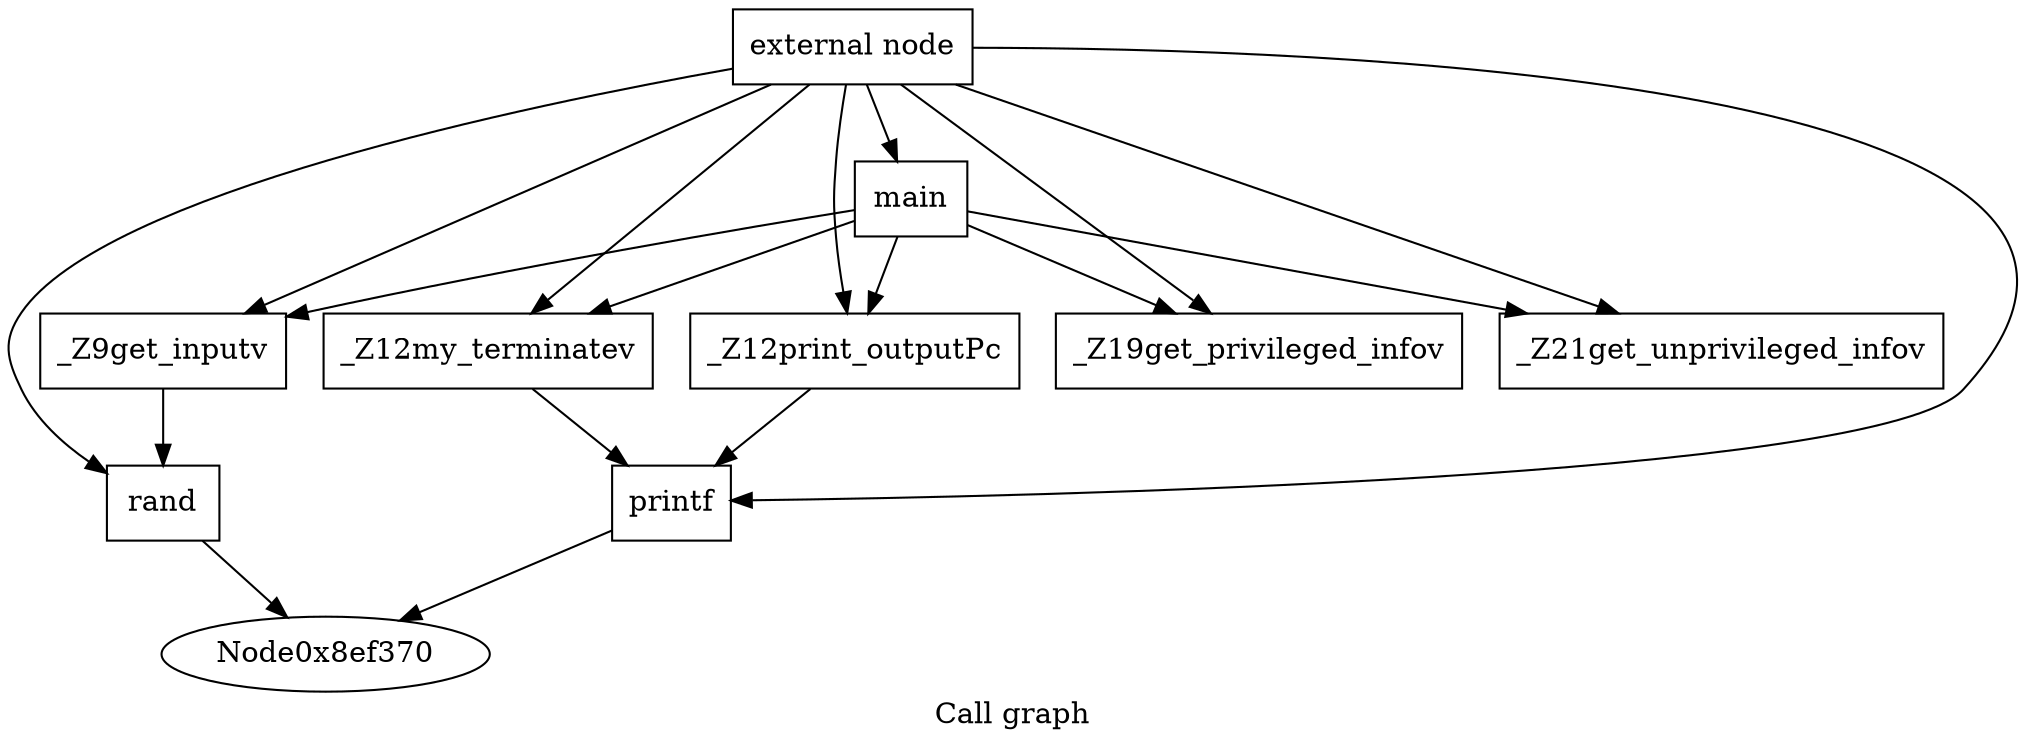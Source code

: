 digraph "Call graph" {
	label="Call graph";

	Node0x8ef340 [shape=record,label="{external node}"];
	Node0x8ef340 -> Node0x8f9330;
	Node0x8ef340 -> Node0x8f93d0;
	Node0x8ef340 -> Node0x8f9470;
	Node0x8ef340 -> Node0x8f9570;
	Node0x8ef340 -> Node0x8f95e0;
	Node0x8ef340 -> Node0x8f9650;
	Node0x8ef340 -> Node0x8f9720;
	Node0x8ef340 -> Node0x8f97c0;
	Node0x8f9330 [shape=record,label="{_Z9get_inputv}"];
	Node0x8f9330 -> Node0x8f93d0;
	Node0x8f93d0 [shape=record,label="{rand}"];
	Node0x8f93d0 -> Node0x8ef370;
	Node0x8f9470 [shape=record,label="{_Z19get_privileged_infov}"];
	Node0x8f9570 [shape=record,label="{_Z21get_unprivileged_infov}"];
	Node0x8f95e0 [shape=record,label="{_Z12print_outputPc}"];
	Node0x8f95e0 -> Node0x8f9650;
	Node0x8f9650 [shape=record,label="{printf}"];
	Node0x8f9650 -> Node0x8ef370;
	Node0x8f9720 [shape=record,label="{_Z12my_terminatev}"];
	Node0x8f9720 -> Node0x8f9650;
	Node0x8f97c0 [shape=record,label="{main}"];
	Node0x8f97c0 -> Node0x8f9330;
	Node0x8f97c0 -> Node0x8f9470;
	Node0x8f97c0 -> Node0x8f9570;
	Node0x8f97c0 -> Node0x8f95e0;
	Node0x8f97c0 -> Node0x8f9720;
}
